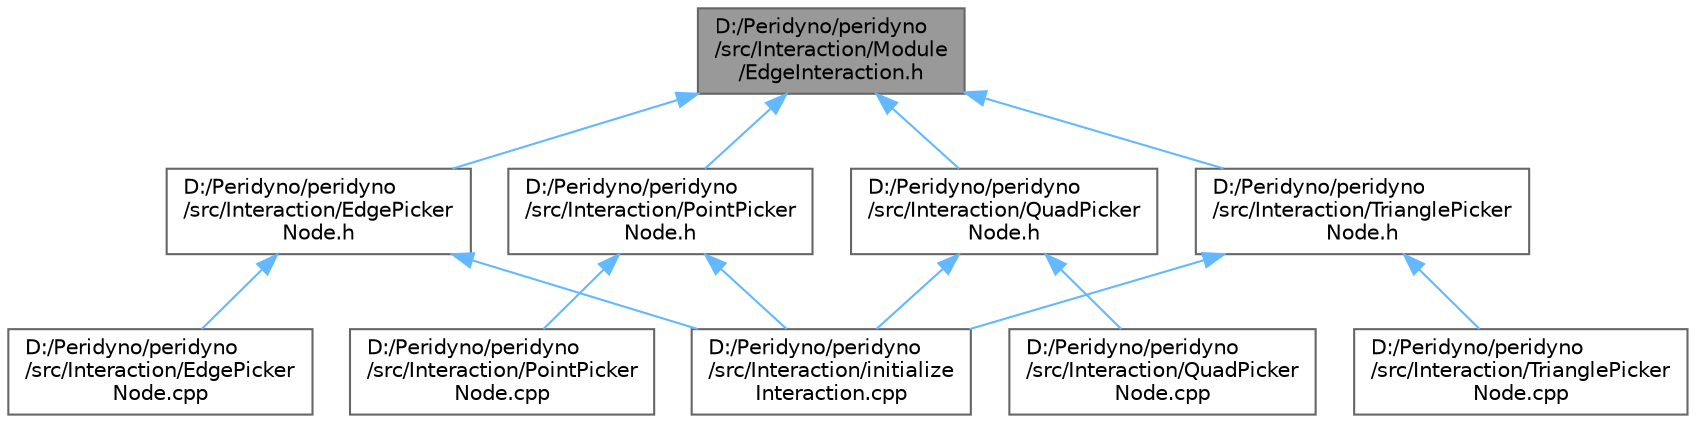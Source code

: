 digraph "D:/Peridyno/peridyno/src/Interaction/Module/EdgeInteraction.h"
{
 // LATEX_PDF_SIZE
  bgcolor="transparent";
  edge [fontname=Helvetica,fontsize=10,labelfontname=Helvetica,labelfontsize=10];
  node [fontname=Helvetica,fontsize=10,shape=box,height=0.2,width=0.4];
  Node1 [id="Node000001",label="D:/Peridyno/peridyno\l/src/Interaction/Module\l/EdgeInteraction.h",height=0.2,width=0.4,color="gray40", fillcolor="grey60", style="filled", fontcolor="black",tooltip=" "];
  Node1 -> Node2 [id="edge1_Node000001_Node000002",dir="back",color="steelblue1",style="solid",tooltip=" "];
  Node2 [id="Node000002",label="D:/Peridyno/peridyno\l/src/Interaction/EdgePicker\lNode.h",height=0.2,width=0.4,color="grey40", fillcolor="white", style="filled",URL="$_edge_picker_node_8h.html",tooltip=" "];
  Node2 -> Node3 [id="edge2_Node000002_Node000003",dir="back",color="steelblue1",style="solid",tooltip=" "];
  Node3 [id="Node000003",label="D:/Peridyno/peridyno\l/src/Interaction/EdgePicker\lNode.cpp",height=0.2,width=0.4,color="grey40", fillcolor="white", style="filled",URL="$_edge_picker_node_8cpp.html",tooltip=" "];
  Node2 -> Node4 [id="edge3_Node000002_Node000004",dir="back",color="steelblue1",style="solid",tooltip=" "];
  Node4 [id="Node000004",label="D:/Peridyno/peridyno\l/src/Interaction/initialize\lInteraction.cpp",height=0.2,width=0.4,color="grey40", fillcolor="white", style="filled",URL="$initialize_interaction_8cpp.html",tooltip=" "];
  Node1 -> Node5 [id="edge4_Node000001_Node000005",dir="back",color="steelblue1",style="solid",tooltip=" "];
  Node5 [id="Node000005",label="D:/Peridyno/peridyno\l/src/Interaction/PointPicker\lNode.h",height=0.2,width=0.4,color="grey40", fillcolor="white", style="filled",URL="$_point_picker_node_8h.html",tooltip=" "];
  Node5 -> Node6 [id="edge5_Node000005_Node000006",dir="back",color="steelblue1",style="solid",tooltip=" "];
  Node6 [id="Node000006",label="D:/Peridyno/peridyno\l/src/Interaction/PointPicker\lNode.cpp",height=0.2,width=0.4,color="grey40", fillcolor="white", style="filled",URL="$_point_picker_node_8cpp.html",tooltip=" "];
  Node5 -> Node4 [id="edge6_Node000005_Node000004",dir="back",color="steelblue1",style="solid",tooltip=" "];
  Node1 -> Node7 [id="edge7_Node000001_Node000007",dir="back",color="steelblue1",style="solid",tooltip=" "];
  Node7 [id="Node000007",label="D:/Peridyno/peridyno\l/src/Interaction/QuadPicker\lNode.h",height=0.2,width=0.4,color="grey40", fillcolor="white", style="filled",URL="$_quad_picker_node_8h.html",tooltip=" "];
  Node7 -> Node8 [id="edge8_Node000007_Node000008",dir="back",color="steelblue1",style="solid",tooltip=" "];
  Node8 [id="Node000008",label="D:/Peridyno/peridyno\l/src/Interaction/QuadPicker\lNode.cpp",height=0.2,width=0.4,color="grey40", fillcolor="white", style="filled",URL="$_quad_picker_node_8cpp.html",tooltip=" "];
  Node7 -> Node4 [id="edge9_Node000007_Node000004",dir="back",color="steelblue1",style="solid",tooltip=" "];
  Node1 -> Node9 [id="edge10_Node000001_Node000009",dir="back",color="steelblue1",style="solid",tooltip=" "];
  Node9 [id="Node000009",label="D:/Peridyno/peridyno\l/src/Interaction/TrianglePicker\lNode.h",height=0.2,width=0.4,color="grey40", fillcolor="white", style="filled",URL="$_triangle_picker_node_8h.html",tooltip=" "];
  Node9 -> Node10 [id="edge11_Node000009_Node000010",dir="back",color="steelblue1",style="solid",tooltip=" "];
  Node10 [id="Node000010",label="D:/Peridyno/peridyno\l/src/Interaction/TrianglePicker\lNode.cpp",height=0.2,width=0.4,color="grey40", fillcolor="white", style="filled",URL="$_triangle_picker_node_8cpp.html",tooltip=" "];
  Node9 -> Node4 [id="edge12_Node000009_Node000004",dir="back",color="steelblue1",style="solid",tooltip=" "];
}
